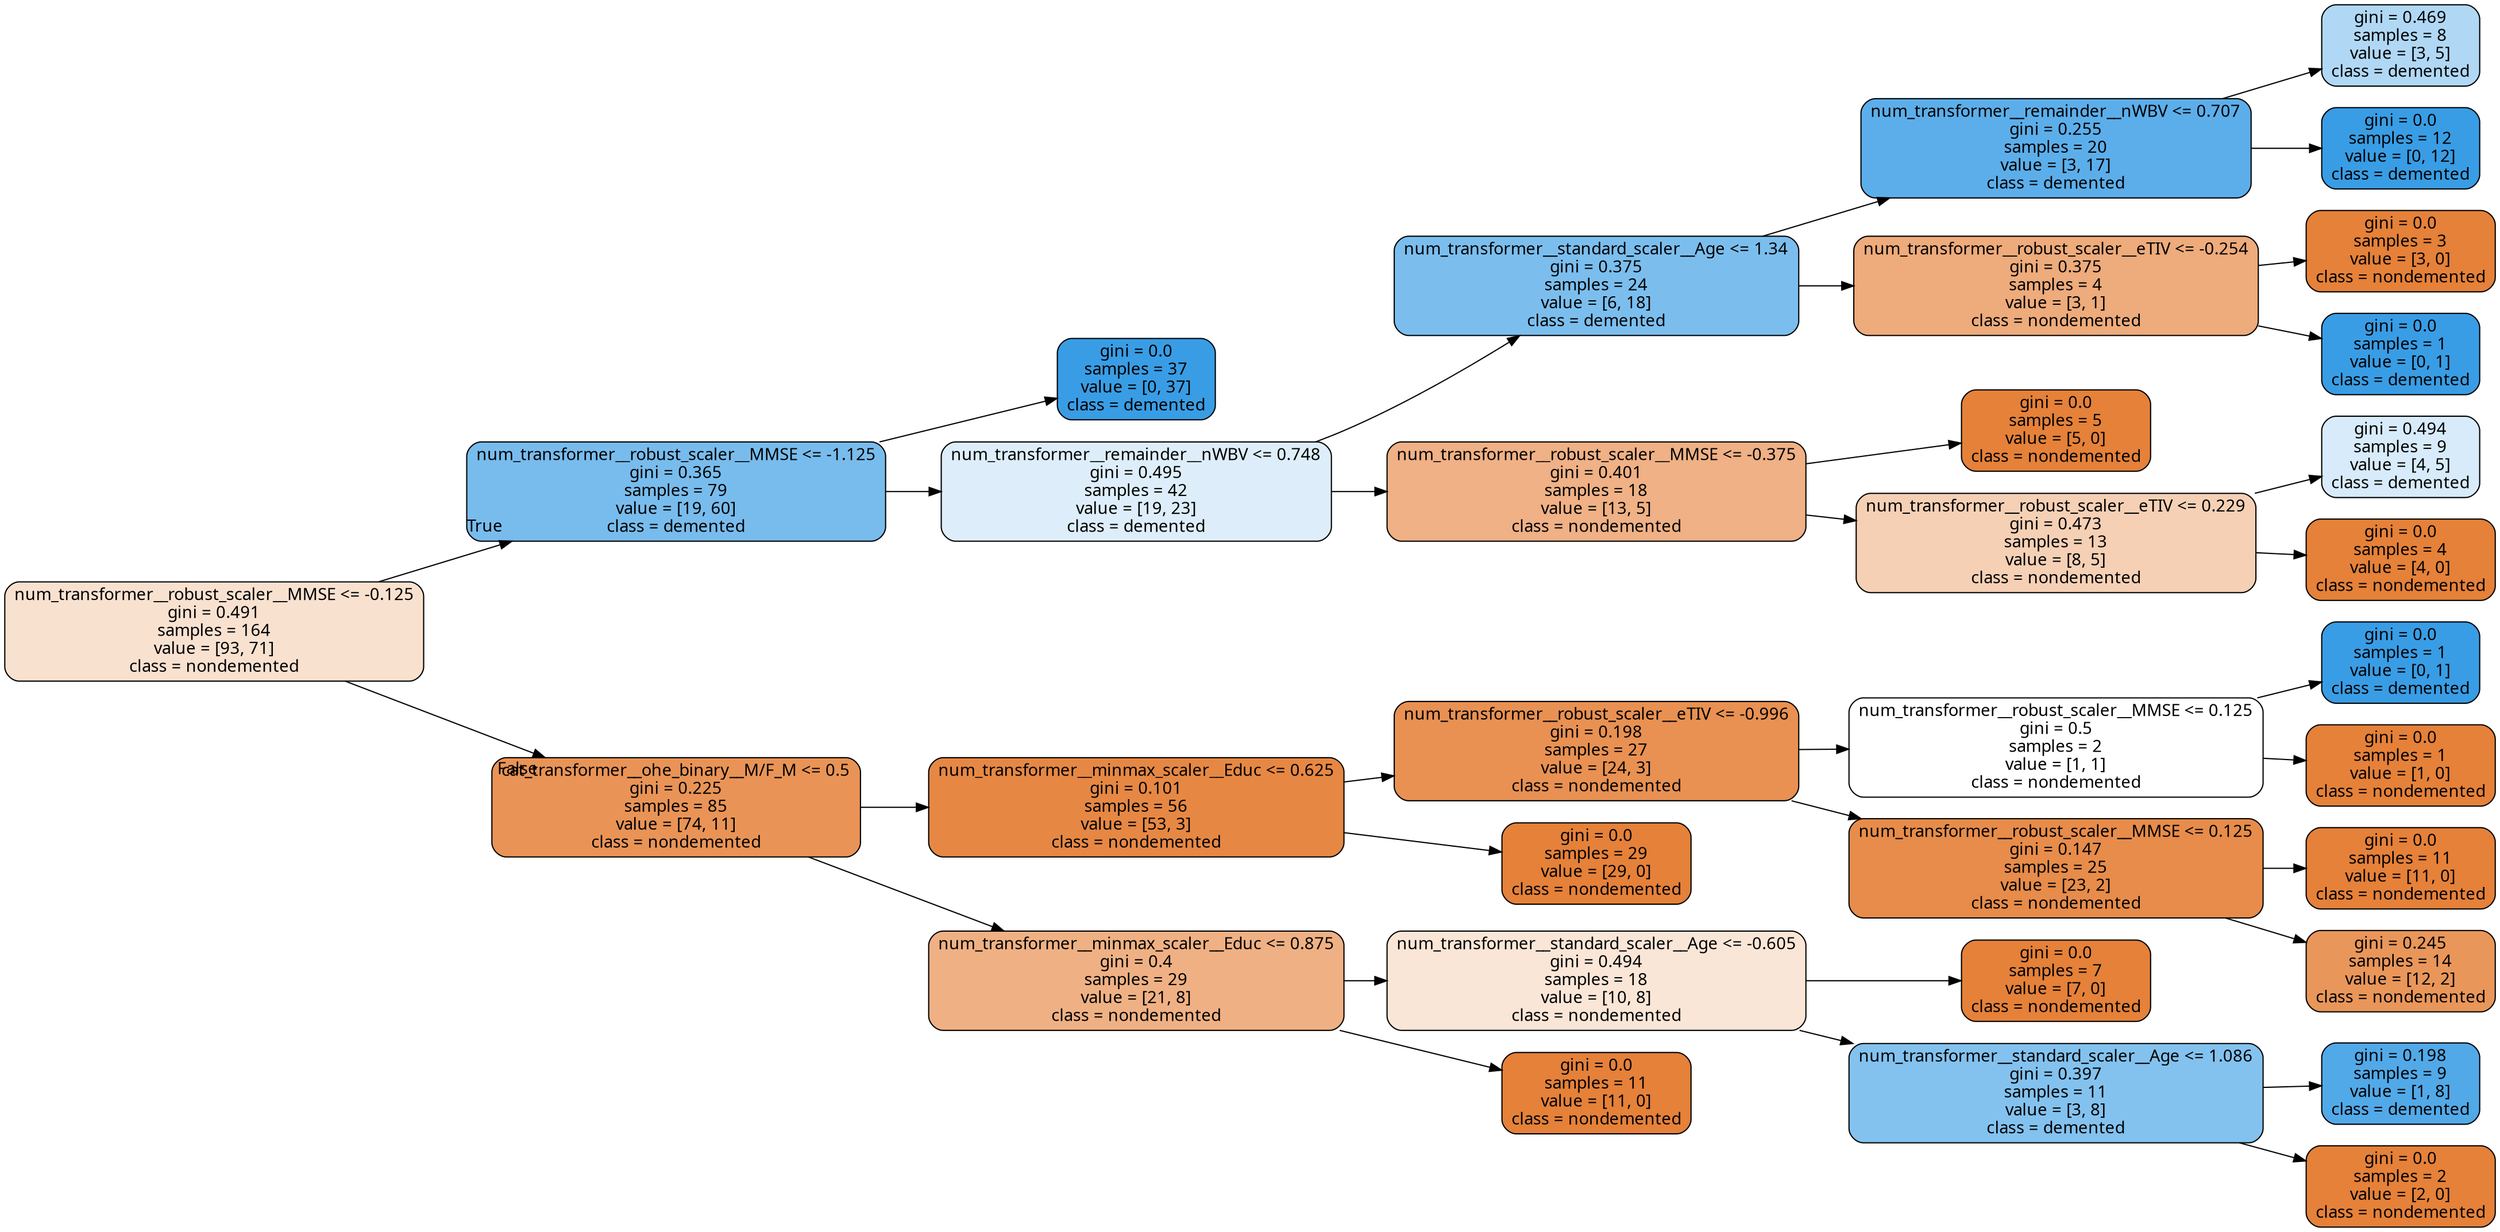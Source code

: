 digraph Tree {
node [shape=box, style="filled, rounded", color="black", fontname="futura"] ;
edge [fontname="futura"] ;
rankdir=LR ;
0 [label="num_transformer__robust_scaler__MMSE <= -0.125\ngini = 0.491\nsamples = 164\nvalue = [93, 71]\nclass = nondemented", fillcolor="#f9e1d0"] ;
1 [label="num_transformer__robust_scaler__MMSE <= -1.125\ngini = 0.365\nsamples = 79\nvalue = [19, 60]\nclass = demented", fillcolor="#78bced"] ;
0 -> 1 [labeldistance=2.5, labelangle=-45, headlabel="True"] ;
2 [label="gini = 0.0\nsamples = 37\nvalue = [0, 37]\nclass = demented", fillcolor="#399de5"] ;
1 -> 2 ;
3 [label="num_transformer__remainder__nWBV <= 0.748\ngini = 0.495\nsamples = 42\nvalue = [19, 23]\nclass = demented", fillcolor="#ddeefa"] ;
1 -> 3 ;
4 [label="num_transformer__standard_scaler__Age <= 1.34\ngini = 0.375\nsamples = 24\nvalue = [6, 18]\nclass = demented", fillcolor="#7bbeee"] ;
3 -> 4 ;
5 [label="num_transformer__remainder__nWBV <= 0.707\ngini = 0.255\nsamples = 20\nvalue = [3, 17]\nclass = demented", fillcolor="#5caeea"] ;
4 -> 5 ;
6 [label="gini = 0.469\nsamples = 8\nvalue = [3, 5]\nclass = demented", fillcolor="#b0d8f5"] ;
5 -> 6 ;
7 [label="gini = 0.0\nsamples = 12\nvalue = [0, 12]\nclass = demented", fillcolor="#399de5"] ;
5 -> 7 ;
8 [label="num_transformer__robust_scaler__eTIV <= -0.254\ngini = 0.375\nsamples = 4\nvalue = [3, 1]\nclass = nondemented", fillcolor="#eeab7b"] ;
4 -> 8 ;
9 [label="gini = 0.0\nsamples = 3\nvalue = [3, 0]\nclass = nondemented", fillcolor="#e58139"] ;
8 -> 9 ;
10 [label="gini = 0.0\nsamples = 1\nvalue = [0, 1]\nclass = demented", fillcolor="#399de5"] ;
8 -> 10 ;
11 [label="num_transformer__robust_scaler__MMSE <= -0.375\ngini = 0.401\nsamples = 18\nvalue = [13, 5]\nclass = nondemented", fillcolor="#efb185"] ;
3 -> 11 ;
12 [label="gini = 0.0\nsamples = 5\nvalue = [5, 0]\nclass = nondemented", fillcolor="#e58139"] ;
11 -> 12 ;
13 [label="num_transformer__robust_scaler__eTIV <= 0.229\ngini = 0.473\nsamples = 13\nvalue = [8, 5]\nclass = nondemented", fillcolor="#f5d0b5"] ;
11 -> 13 ;
14 [label="gini = 0.494\nsamples = 9\nvalue = [4, 5]\nclass = demented", fillcolor="#d7ebfa"] ;
13 -> 14 ;
15 [label="gini = 0.0\nsamples = 4\nvalue = [4, 0]\nclass = nondemented", fillcolor="#e58139"] ;
13 -> 15 ;
16 [label="cat_transformer__ohe_binary__M/F_M <= 0.5\ngini = 0.225\nsamples = 85\nvalue = [74, 11]\nclass = nondemented", fillcolor="#e99456"] ;
0 -> 16 [labeldistance=2.5, labelangle=45, headlabel="False"] ;
17 [label="num_transformer__minmax_scaler__Educ <= 0.625\ngini = 0.101\nsamples = 56\nvalue = [53, 3]\nclass = nondemented", fillcolor="#e68844"] ;
16 -> 17 ;
18 [label="num_transformer__robust_scaler__eTIV <= -0.996\ngini = 0.198\nsamples = 27\nvalue = [24, 3]\nclass = nondemented", fillcolor="#e89152"] ;
17 -> 18 ;
19 [label="num_transformer__robust_scaler__MMSE <= 0.125\ngini = 0.5\nsamples = 2\nvalue = [1, 1]\nclass = nondemented", fillcolor="#ffffff"] ;
18 -> 19 ;
20 [label="gini = 0.0\nsamples = 1\nvalue = [0, 1]\nclass = demented", fillcolor="#399de5"] ;
19 -> 20 ;
21 [label="gini = 0.0\nsamples = 1\nvalue = [1, 0]\nclass = nondemented", fillcolor="#e58139"] ;
19 -> 21 ;
22 [label="num_transformer__robust_scaler__MMSE <= 0.125\ngini = 0.147\nsamples = 25\nvalue = [23, 2]\nclass = nondemented", fillcolor="#e78c4a"] ;
18 -> 22 ;
23 [label="gini = 0.0\nsamples = 11\nvalue = [11, 0]\nclass = nondemented", fillcolor="#e58139"] ;
22 -> 23 ;
24 [label="gini = 0.245\nsamples = 14\nvalue = [12, 2]\nclass = nondemented", fillcolor="#e9965a"] ;
22 -> 24 ;
25 [label="gini = 0.0\nsamples = 29\nvalue = [29, 0]\nclass = nondemented", fillcolor="#e58139"] ;
17 -> 25 ;
26 [label="num_transformer__minmax_scaler__Educ <= 0.875\ngini = 0.4\nsamples = 29\nvalue = [21, 8]\nclass = nondemented", fillcolor="#efb184"] ;
16 -> 26 ;
27 [label="num_transformer__standard_scaler__Age <= -0.605\ngini = 0.494\nsamples = 18\nvalue = [10, 8]\nclass = nondemented", fillcolor="#fae6d7"] ;
26 -> 27 ;
28 [label="gini = 0.0\nsamples = 7\nvalue = [7, 0]\nclass = nondemented", fillcolor="#e58139"] ;
27 -> 28 ;
29 [label="num_transformer__standard_scaler__Age <= 1.086\ngini = 0.397\nsamples = 11\nvalue = [3, 8]\nclass = demented", fillcolor="#83c2ef"] ;
27 -> 29 ;
30 [label="gini = 0.198\nsamples = 9\nvalue = [1, 8]\nclass = demented", fillcolor="#52a9e8"] ;
29 -> 30 ;
31 [label="gini = 0.0\nsamples = 2\nvalue = [2, 0]\nclass = nondemented", fillcolor="#e58139"] ;
29 -> 31 ;
32 [label="gini = 0.0\nsamples = 11\nvalue = [11, 0]\nclass = nondemented", fillcolor="#e58139"] ;
26 -> 32 ;
}
